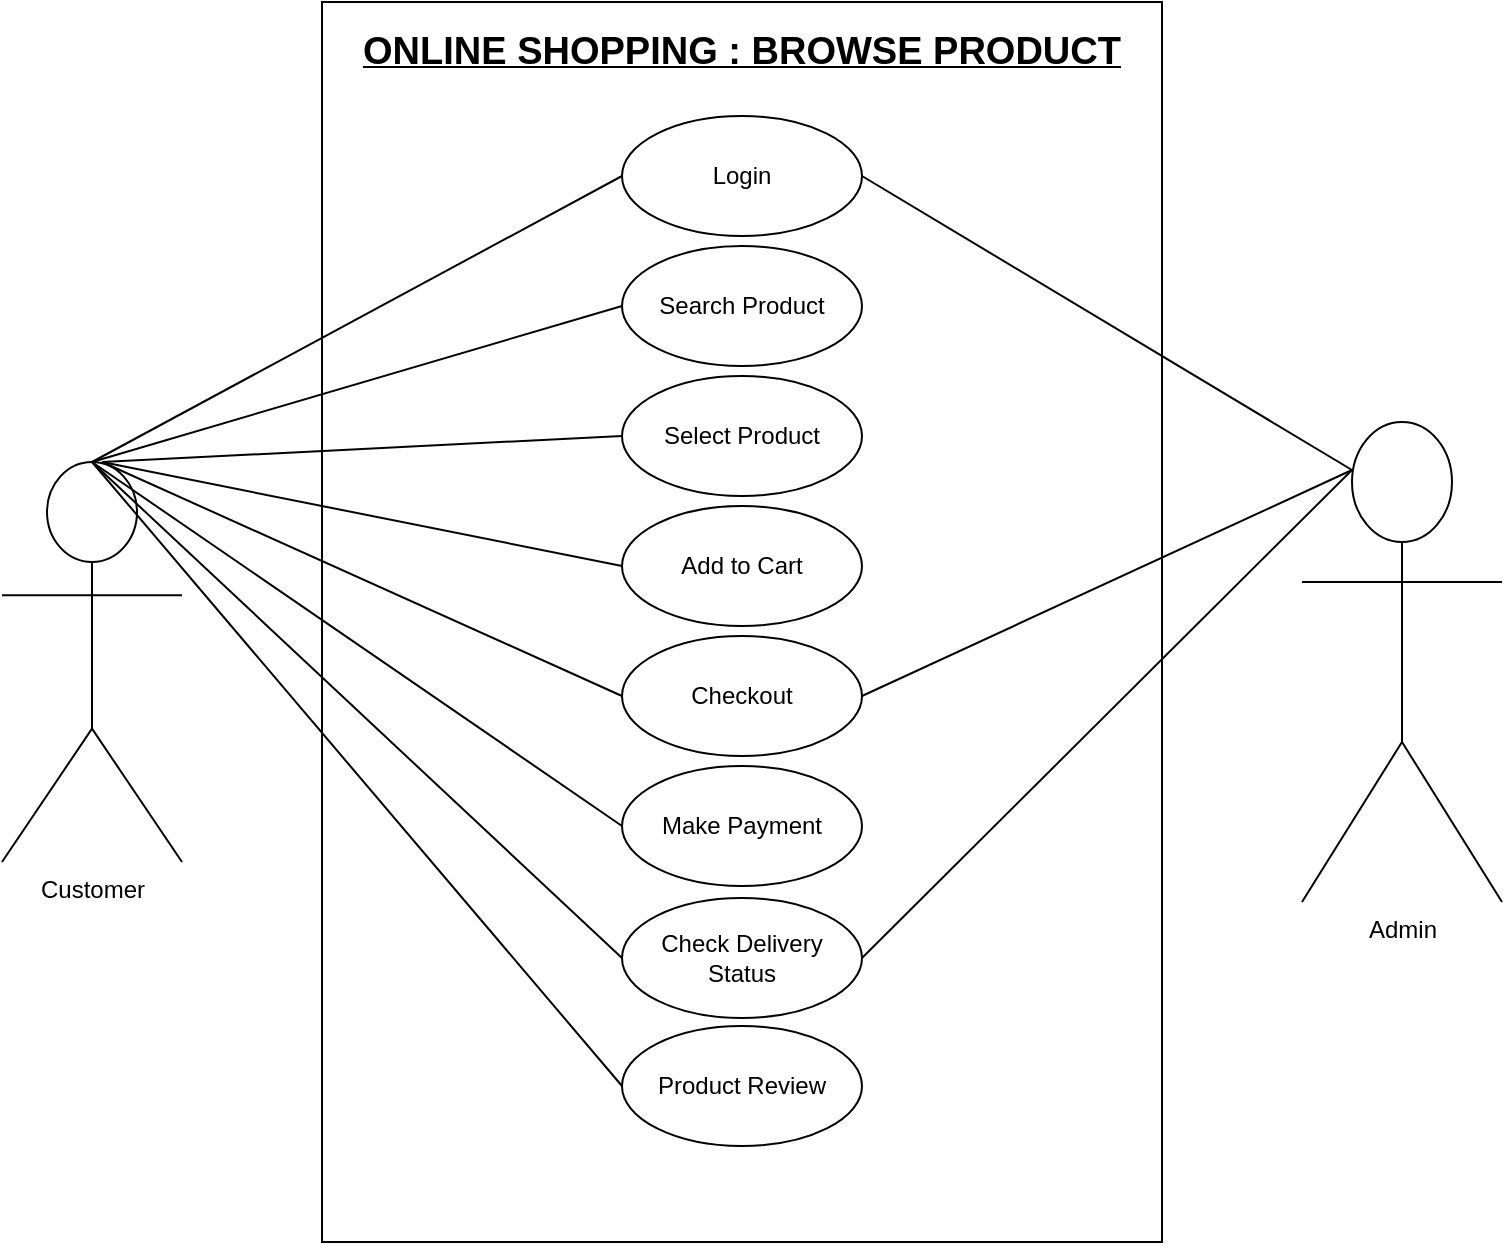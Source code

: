 <mxfile version="21.8.2" type="github">
  <diagram name="Page-1" id="ZfDQG-CIREXoi45lKwYc">
    <mxGraphModel dx="978" dy="487" grid="1" gridSize="10" guides="1" tooltips="1" connect="1" arrows="1" fold="1" page="1" pageScale="1" pageWidth="827" pageHeight="1169" math="0" shadow="0">
      <root>
        <mxCell id="0" />
        <mxCell id="1" parent="0" />
        <mxCell id="6VtGhE2b6X-5M0dV9ENA-1" value="" style="rounded=0;whiteSpace=wrap;html=1;" vertex="1" parent="1">
          <mxGeometry x="200" y="20" width="420" height="620" as="geometry" />
        </mxCell>
        <mxCell id="6VtGhE2b6X-5M0dV9ENA-2" value="ONLINE SHOPPING : BROWSE PRODUCT" style="text;html=1;strokeColor=none;fillColor=none;align=center;verticalAlign=middle;whiteSpace=wrap;rounded=0;fontStyle=5;fontSize=19;" vertex="1" parent="1">
          <mxGeometry x="175" y="30" width="470" height="30" as="geometry" />
        </mxCell>
        <mxCell id="6VtGhE2b6X-5M0dV9ENA-3" value="Login" style="ellipse;whiteSpace=wrap;html=1;" vertex="1" parent="1">
          <mxGeometry x="350" y="77" width="120" height="60" as="geometry" />
        </mxCell>
        <mxCell id="6VtGhE2b6X-5M0dV9ENA-4" value="Search Product" style="ellipse;whiteSpace=wrap;html=1;" vertex="1" parent="1">
          <mxGeometry x="350" y="142" width="120" height="60" as="geometry" />
        </mxCell>
        <mxCell id="6VtGhE2b6X-5M0dV9ENA-5" value="Select Product" style="ellipse;whiteSpace=wrap;html=1;" vertex="1" parent="1">
          <mxGeometry x="350" y="207" width="120" height="60" as="geometry" />
        </mxCell>
        <mxCell id="6VtGhE2b6X-5M0dV9ENA-6" value="Add to Cart" style="ellipse;whiteSpace=wrap;html=1;" vertex="1" parent="1">
          <mxGeometry x="350" y="272" width="120" height="60" as="geometry" />
        </mxCell>
        <mxCell id="6VtGhE2b6X-5M0dV9ENA-7" value="Checkout" style="ellipse;whiteSpace=wrap;html=1;" vertex="1" parent="1">
          <mxGeometry x="350" y="337" width="120" height="60" as="geometry" />
        </mxCell>
        <mxCell id="6VtGhE2b6X-5M0dV9ENA-8" value="Make Payment" style="ellipse;whiteSpace=wrap;html=1;" vertex="1" parent="1">
          <mxGeometry x="350" y="402" width="120" height="60" as="geometry" />
        </mxCell>
        <mxCell id="6VtGhE2b6X-5M0dV9ENA-9" value="Check Delivery Status" style="ellipse;whiteSpace=wrap;html=1;" vertex="1" parent="1">
          <mxGeometry x="350" y="468" width="120" height="60" as="geometry" />
        </mxCell>
        <mxCell id="6VtGhE2b6X-5M0dV9ENA-10" value="Product Review" style="ellipse;whiteSpace=wrap;html=1;" vertex="1" parent="1">
          <mxGeometry x="350" y="532" width="120" height="60" as="geometry" />
        </mxCell>
        <mxCell id="6VtGhE2b6X-5M0dV9ENA-11" value="Customer" style="shape=umlActor;verticalLabelPosition=bottom;verticalAlign=top;html=1;outlineConnect=0;" vertex="1" parent="1">
          <mxGeometry x="40" y="250" width="90" height="200" as="geometry" />
        </mxCell>
        <mxCell id="6VtGhE2b6X-5M0dV9ENA-12" value="Admin" style="shape=umlActor;verticalLabelPosition=bottom;verticalAlign=top;html=1;outlineConnect=0;" vertex="1" parent="1">
          <mxGeometry x="690" y="230" width="100" height="240" as="geometry" />
        </mxCell>
        <mxCell id="6VtGhE2b6X-5M0dV9ENA-14" value="" style="endArrow=none;html=1;rounded=0;entryX=0;entryY=0.5;entryDx=0;entryDy=0;exitX=0.5;exitY=0;exitDx=0;exitDy=0;exitPerimeter=0;" edge="1" parent="1" source="6VtGhE2b6X-5M0dV9ENA-11" target="6VtGhE2b6X-5M0dV9ENA-4">
          <mxGeometry width="50" height="50" relative="1" as="geometry">
            <mxPoint x="210" y="272" as="sourcePoint" />
            <mxPoint x="260" y="222" as="targetPoint" />
          </mxGeometry>
        </mxCell>
        <mxCell id="6VtGhE2b6X-5M0dV9ENA-15" value="" style="endArrow=none;html=1;rounded=0;exitX=0.5;exitY=0;exitDx=0;exitDy=0;exitPerimeter=0;entryX=0;entryY=0.5;entryDx=0;entryDy=0;" edge="1" parent="1" source="6VtGhE2b6X-5M0dV9ENA-11" target="6VtGhE2b6X-5M0dV9ENA-3">
          <mxGeometry width="50" height="50" relative="1" as="geometry">
            <mxPoint x="70" y="170" as="sourcePoint" />
            <mxPoint x="120" y="120" as="targetPoint" />
          </mxGeometry>
        </mxCell>
        <mxCell id="6VtGhE2b6X-5M0dV9ENA-16" value="" style="endArrow=none;html=1;rounded=0;entryX=0;entryY=0.5;entryDx=0;entryDy=0;" edge="1" parent="1" target="6VtGhE2b6X-5M0dV9ENA-5">
          <mxGeometry width="50" height="50" relative="1" as="geometry">
            <mxPoint x="90" y="250" as="sourcePoint" />
            <mxPoint x="360" y="182" as="targetPoint" />
          </mxGeometry>
        </mxCell>
        <mxCell id="6VtGhE2b6X-5M0dV9ENA-17" value="" style="endArrow=none;html=1;rounded=0;entryX=0;entryY=0.5;entryDx=0;entryDy=0;" edge="1" parent="1" target="6VtGhE2b6X-5M0dV9ENA-6">
          <mxGeometry width="50" height="50" relative="1" as="geometry">
            <mxPoint x="90" y="250" as="sourcePoint" />
            <mxPoint x="360" y="247" as="targetPoint" />
          </mxGeometry>
        </mxCell>
        <mxCell id="6VtGhE2b6X-5M0dV9ENA-18" value="" style="endArrow=none;html=1;rounded=0;entryX=0;entryY=0.5;entryDx=0;entryDy=0;" edge="1" parent="1" target="6VtGhE2b6X-5M0dV9ENA-7">
          <mxGeometry width="50" height="50" relative="1" as="geometry">
            <mxPoint x="90" y="250" as="sourcePoint" />
            <mxPoint x="360" y="312" as="targetPoint" />
          </mxGeometry>
        </mxCell>
        <mxCell id="6VtGhE2b6X-5M0dV9ENA-19" value="" style="endArrow=none;html=1;rounded=0;entryX=0;entryY=0.5;entryDx=0;entryDy=0;exitX=0.5;exitY=0;exitDx=0;exitDy=0;exitPerimeter=0;" edge="1" parent="1" source="6VtGhE2b6X-5M0dV9ENA-11" target="6VtGhE2b6X-5M0dV9ENA-8">
          <mxGeometry width="50" height="50" relative="1" as="geometry">
            <mxPoint x="100" y="260" as="sourcePoint" />
            <mxPoint x="360" y="377" as="targetPoint" />
          </mxGeometry>
        </mxCell>
        <mxCell id="6VtGhE2b6X-5M0dV9ENA-20" value="" style="endArrow=none;html=1;rounded=0;entryX=0;entryY=0.5;entryDx=0;entryDy=0;exitX=0.5;exitY=0;exitDx=0;exitDy=0;exitPerimeter=0;" edge="1" parent="1" source="6VtGhE2b6X-5M0dV9ENA-11" target="6VtGhE2b6X-5M0dV9ENA-9">
          <mxGeometry width="50" height="50" relative="1" as="geometry">
            <mxPoint x="110" y="270" as="sourcePoint" />
            <mxPoint x="360" y="442" as="targetPoint" />
          </mxGeometry>
        </mxCell>
        <mxCell id="6VtGhE2b6X-5M0dV9ENA-21" value="" style="endArrow=none;html=1;rounded=0;entryX=0;entryY=0.5;entryDx=0;entryDy=0;exitX=0.5;exitY=0;exitDx=0;exitDy=0;exitPerimeter=0;" edge="1" parent="1" source="6VtGhE2b6X-5M0dV9ENA-11" target="6VtGhE2b6X-5M0dV9ENA-10">
          <mxGeometry width="50" height="50" relative="1" as="geometry">
            <mxPoint x="95" y="260" as="sourcePoint" />
            <mxPoint x="360" y="442" as="targetPoint" />
          </mxGeometry>
        </mxCell>
        <mxCell id="6VtGhE2b6X-5M0dV9ENA-22" value="" style="endArrow=none;html=1;rounded=0;entryX=0.25;entryY=0.1;entryDx=0;entryDy=0;entryPerimeter=0;exitX=1;exitY=0.5;exitDx=0;exitDy=0;" edge="1" parent="1" source="6VtGhE2b6X-5M0dV9ENA-3" target="6VtGhE2b6X-5M0dV9ENA-12">
          <mxGeometry width="50" height="50" relative="1" as="geometry">
            <mxPoint x="640" y="220" as="sourcePoint" />
            <mxPoint x="690" y="170" as="targetPoint" />
          </mxGeometry>
        </mxCell>
        <mxCell id="6VtGhE2b6X-5M0dV9ENA-23" value="" style="endArrow=none;html=1;rounded=0;entryX=0.25;entryY=0.1;entryDx=0;entryDy=0;entryPerimeter=0;exitX=1;exitY=0.5;exitDx=0;exitDy=0;" edge="1" parent="1" source="6VtGhE2b6X-5M0dV9ENA-7" target="6VtGhE2b6X-5M0dV9ENA-12">
          <mxGeometry width="50" height="50" relative="1" as="geometry">
            <mxPoint x="480" y="117" as="sourcePoint" />
            <mxPoint x="725" y="264" as="targetPoint" />
          </mxGeometry>
        </mxCell>
        <mxCell id="6VtGhE2b6X-5M0dV9ENA-24" value="" style="endArrow=none;html=1;rounded=0;entryX=0.25;entryY=0.1;entryDx=0;entryDy=0;entryPerimeter=0;exitX=1;exitY=0.5;exitDx=0;exitDy=0;" edge="1" parent="1" source="6VtGhE2b6X-5M0dV9ENA-9" target="6VtGhE2b6X-5M0dV9ENA-12">
          <mxGeometry width="50" height="50" relative="1" as="geometry">
            <mxPoint x="480" y="377" as="sourcePoint" />
            <mxPoint x="725" y="264" as="targetPoint" />
          </mxGeometry>
        </mxCell>
      </root>
    </mxGraphModel>
  </diagram>
</mxfile>
